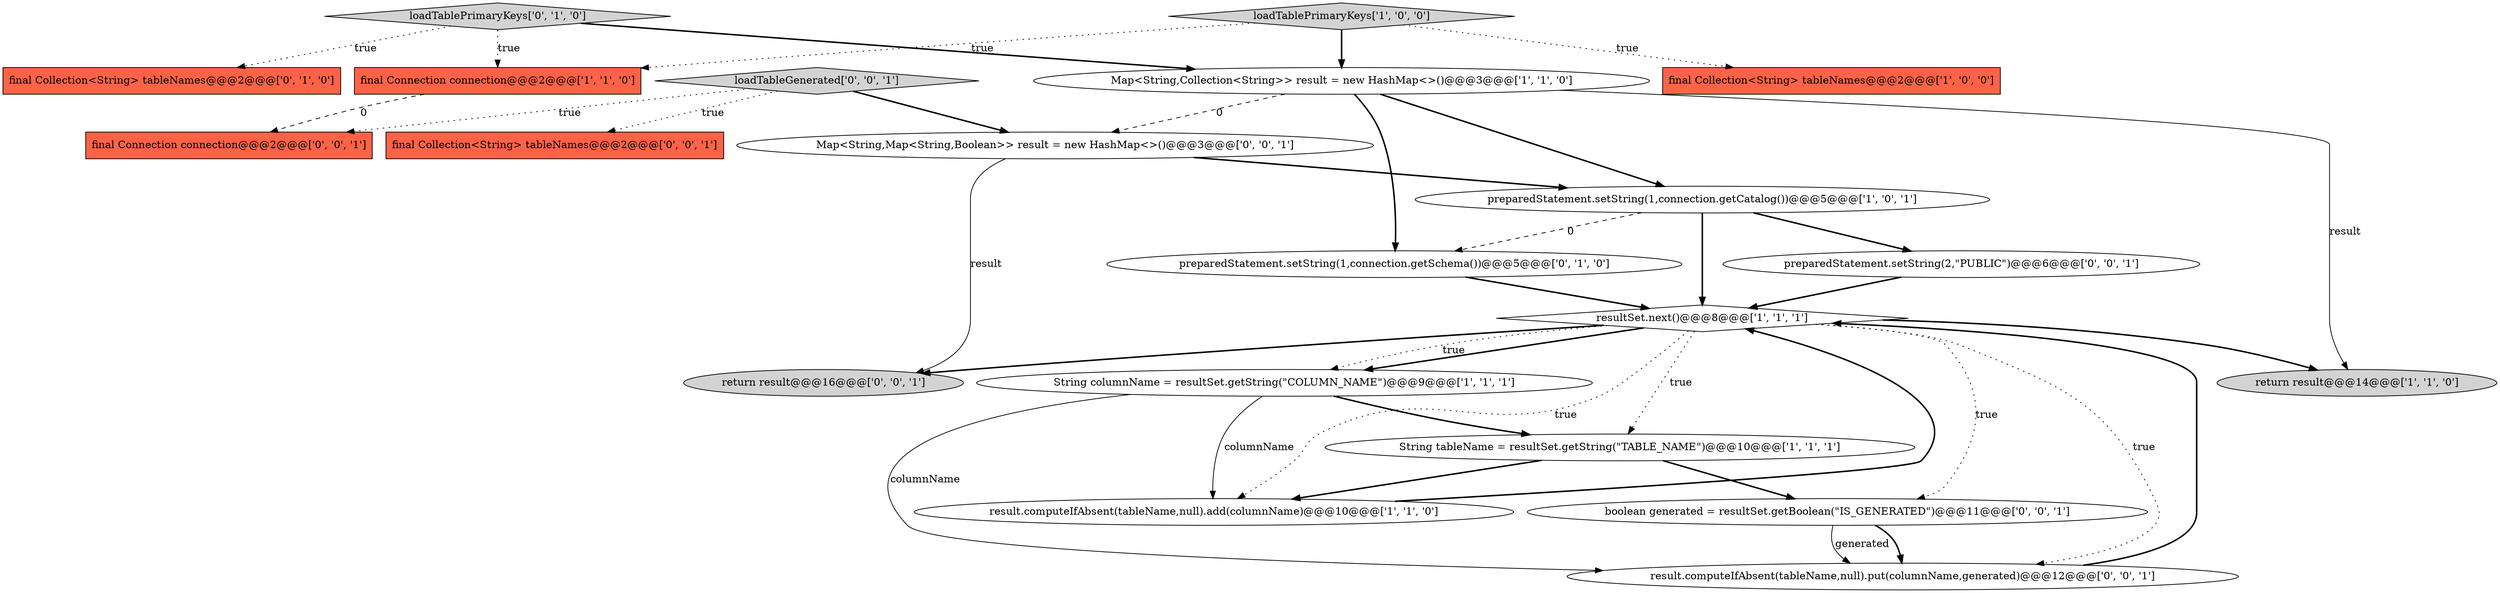 digraph {
8 [style = filled, label = "resultSet.next()@@@8@@@['1', '1', '1']", fillcolor = white, shape = diamond image = "AAA0AAABBB1BBB"];
1 [style = filled, label = "result.computeIfAbsent(tableName,null).add(columnName)@@@10@@@['1', '1', '0']", fillcolor = white, shape = ellipse image = "AAA0AAABBB1BBB"];
20 [style = filled, label = "boolean generated = resultSet.getBoolean(\"IS_GENERATED\")@@@11@@@['0', '0', '1']", fillcolor = white, shape = ellipse image = "AAA0AAABBB3BBB"];
10 [style = filled, label = "final Collection<String> tableNames@@@2@@@['0', '1', '0']", fillcolor = tomato, shape = box image = "AAA0AAABBB2BBB"];
7 [style = filled, label = "final Connection connection@@@2@@@['1', '1', '0']", fillcolor = tomato, shape = box image = "AAA0AAABBB1BBB"];
13 [style = filled, label = "final Collection<String> tableNames@@@2@@@['0', '0', '1']", fillcolor = tomato, shape = box image = "AAA0AAABBB3BBB"];
0 [style = filled, label = "String columnName = resultSet.getString(\"COLUMN_NAME\")@@@9@@@['1', '1', '1']", fillcolor = white, shape = ellipse image = "AAA0AAABBB1BBB"];
9 [style = filled, label = "Map<String,Collection<String>> result = new HashMap<>()@@@3@@@['1', '1', '0']", fillcolor = white, shape = ellipse image = "AAA0AAABBB1BBB"];
11 [style = filled, label = "preparedStatement.setString(1,connection.getSchema())@@@5@@@['0', '1', '0']", fillcolor = white, shape = ellipse image = "AAA1AAABBB2BBB"];
2 [style = filled, label = "preparedStatement.setString(1,connection.getCatalog())@@@5@@@['1', '0', '1']", fillcolor = white, shape = ellipse image = "AAA0AAABBB1BBB"];
5 [style = filled, label = "String tableName = resultSet.getString(\"TABLE_NAME\")@@@10@@@['1', '1', '1']", fillcolor = white, shape = ellipse image = "AAA0AAABBB1BBB"];
12 [style = filled, label = "loadTablePrimaryKeys['0', '1', '0']", fillcolor = lightgray, shape = diamond image = "AAA0AAABBB2BBB"];
14 [style = filled, label = "Map<String,Map<String,Boolean>> result = new HashMap<>()@@@3@@@['0', '0', '1']", fillcolor = white, shape = ellipse image = "AAA0AAABBB3BBB"];
19 [style = filled, label = "final Connection connection@@@2@@@['0', '0', '1']", fillcolor = tomato, shape = box image = "AAA0AAABBB3BBB"];
4 [style = filled, label = "return result@@@14@@@['1', '1', '0']", fillcolor = lightgray, shape = ellipse image = "AAA0AAABBB1BBB"];
16 [style = filled, label = "return result@@@16@@@['0', '0', '1']", fillcolor = lightgray, shape = ellipse image = "AAA0AAABBB3BBB"];
6 [style = filled, label = "final Collection<String> tableNames@@@2@@@['1', '0', '0']", fillcolor = tomato, shape = box image = "AAA0AAABBB1BBB"];
3 [style = filled, label = "loadTablePrimaryKeys['1', '0', '0']", fillcolor = lightgray, shape = diamond image = "AAA0AAABBB1BBB"];
18 [style = filled, label = "loadTableGenerated['0', '0', '1']", fillcolor = lightgray, shape = diamond image = "AAA0AAABBB3BBB"];
17 [style = filled, label = "preparedStatement.setString(2,\"PUBLIC\")@@@6@@@['0', '0', '1']", fillcolor = white, shape = ellipse image = "AAA0AAABBB3BBB"];
15 [style = filled, label = "result.computeIfAbsent(tableName,null).put(columnName,generated)@@@12@@@['0', '0', '1']", fillcolor = white, shape = ellipse image = "AAA0AAABBB3BBB"];
8->16 [style = bold, label=""];
12->10 [style = dotted, label="true"];
12->7 [style = dotted, label="true"];
9->11 [style = bold, label=""];
0->1 [style = solid, label="columnName"];
8->4 [style = bold, label=""];
8->0 [style = bold, label=""];
5->1 [style = bold, label=""];
14->16 [style = solid, label="result"];
20->15 [style = bold, label=""];
1->8 [style = bold, label=""];
9->2 [style = bold, label=""];
7->19 [style = dashed, label="0"];
20->15 [style = solid, label="generated"];
8->20 [style = dotted, label="true"];
2->17 [style = bold, label=""];
2->8 [style = bold, label=""];
18->13 [style = dotted, label="true"];
12->9 [style = bold, label=""];
9->14 [style = dashed, label="0"];
8->15 [style = dotted, label="true"];
11->8 [style = bold, label=""];
3->9 [style = bold, label=""];
3->6 [style = dotted, label="true"];
5->20 [style = bold, label=""];
18->19 [style = dotted, label="true"];
17->8 [style = bold, label=""];
0->15 [style = solid, label="columnName"];
14->2 [style = bold, label=""];
8->5 [style = dotted, label="true"];
3->7 [style = dotted, label="true"];
2->11 [style = dashed, label="0"];
0->5 [style = bold, label=""];
18->14 [style = bold, label=""];
15->8 [style = bold, label=""];
8->1 [style = dotted, label="true"];
9->4 [style = solid, label="result"];
8->0 [style = dotted, label="true"];
}
